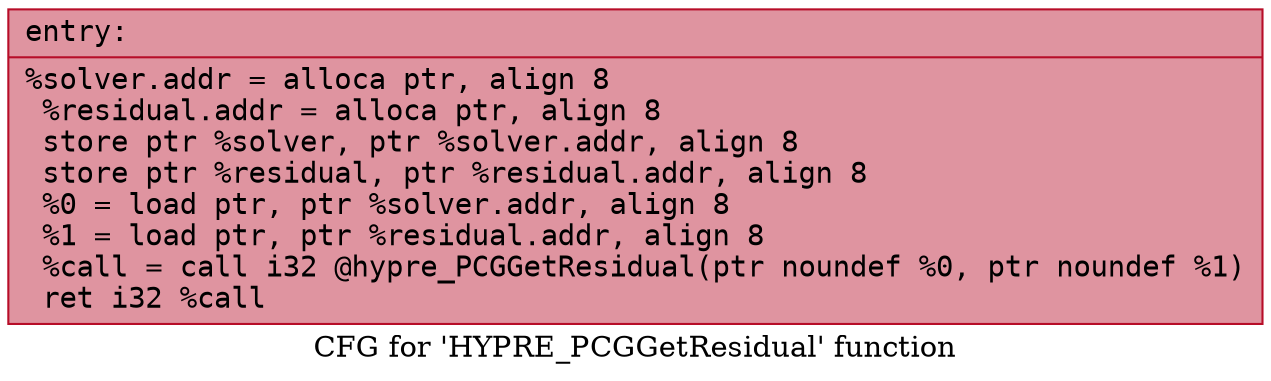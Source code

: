digraph "CFG for 'HYPRE_PCGGetResidual' function" {
	label="CFG for 'HYPRE_PCGGetResidual' function";

	Node0x556d45bd55c0 [shape=record,color="#b70d28ff", style=filled, fillcolor="#b70d2870" fontname="Courier",label="{entry:\l|  %solver.addr = alloca ptr, align 8\l  %residual.addr = alloca ptr, align 8\l  store ptr %solver, ptr %solver.addr, align 8\l  store ptr %residual, ptr %residual.addr, align 8\l  %0 = load ptr, ptr %solver.addr, align 8\l  %1 = load ptr, ptr %residual.addr, align 8\l  %call = call i32 @hypre_PCGGetResidual(ptr noundef %0, ptr noundef %1)\l  ret i32 %call\l}"];
}
